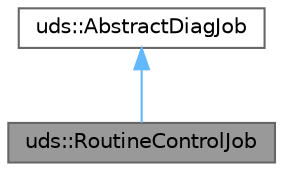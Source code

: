 digraph "uds::RoutineControlJob"
{
 // LATEX_PDF_SIZE
  bgcolor="transparent";
  edge [fontname=Helvetica,fontsize=10,labelfontname=Helvetica,labelfontsize=10];
  node [fontname=Helvetica,fontsize=10,shape=box,height=0.2,width=0.4];
  Node1 [id="Node000001",label="uds::RoutineControlJob",height=0.2,width=0.4,color="gray40", fillcolor="grey60", style="filled", fontcolor="black",tooltip=" "];
  Node2 -> Node1 [id="edge1_Node000001_Node000002",dir="back",color="steelblue1",style="solid",tooltip=" "];
  Node2 [id="Node000002",label="uds::AbstractDiagJob",height=0.2,width=0.4,color="gray40", fillcolor="white", style="filled",URL="$dc/ddf/classuds_1_1AbstractDiagJob.html",tooltip=" "];
}
